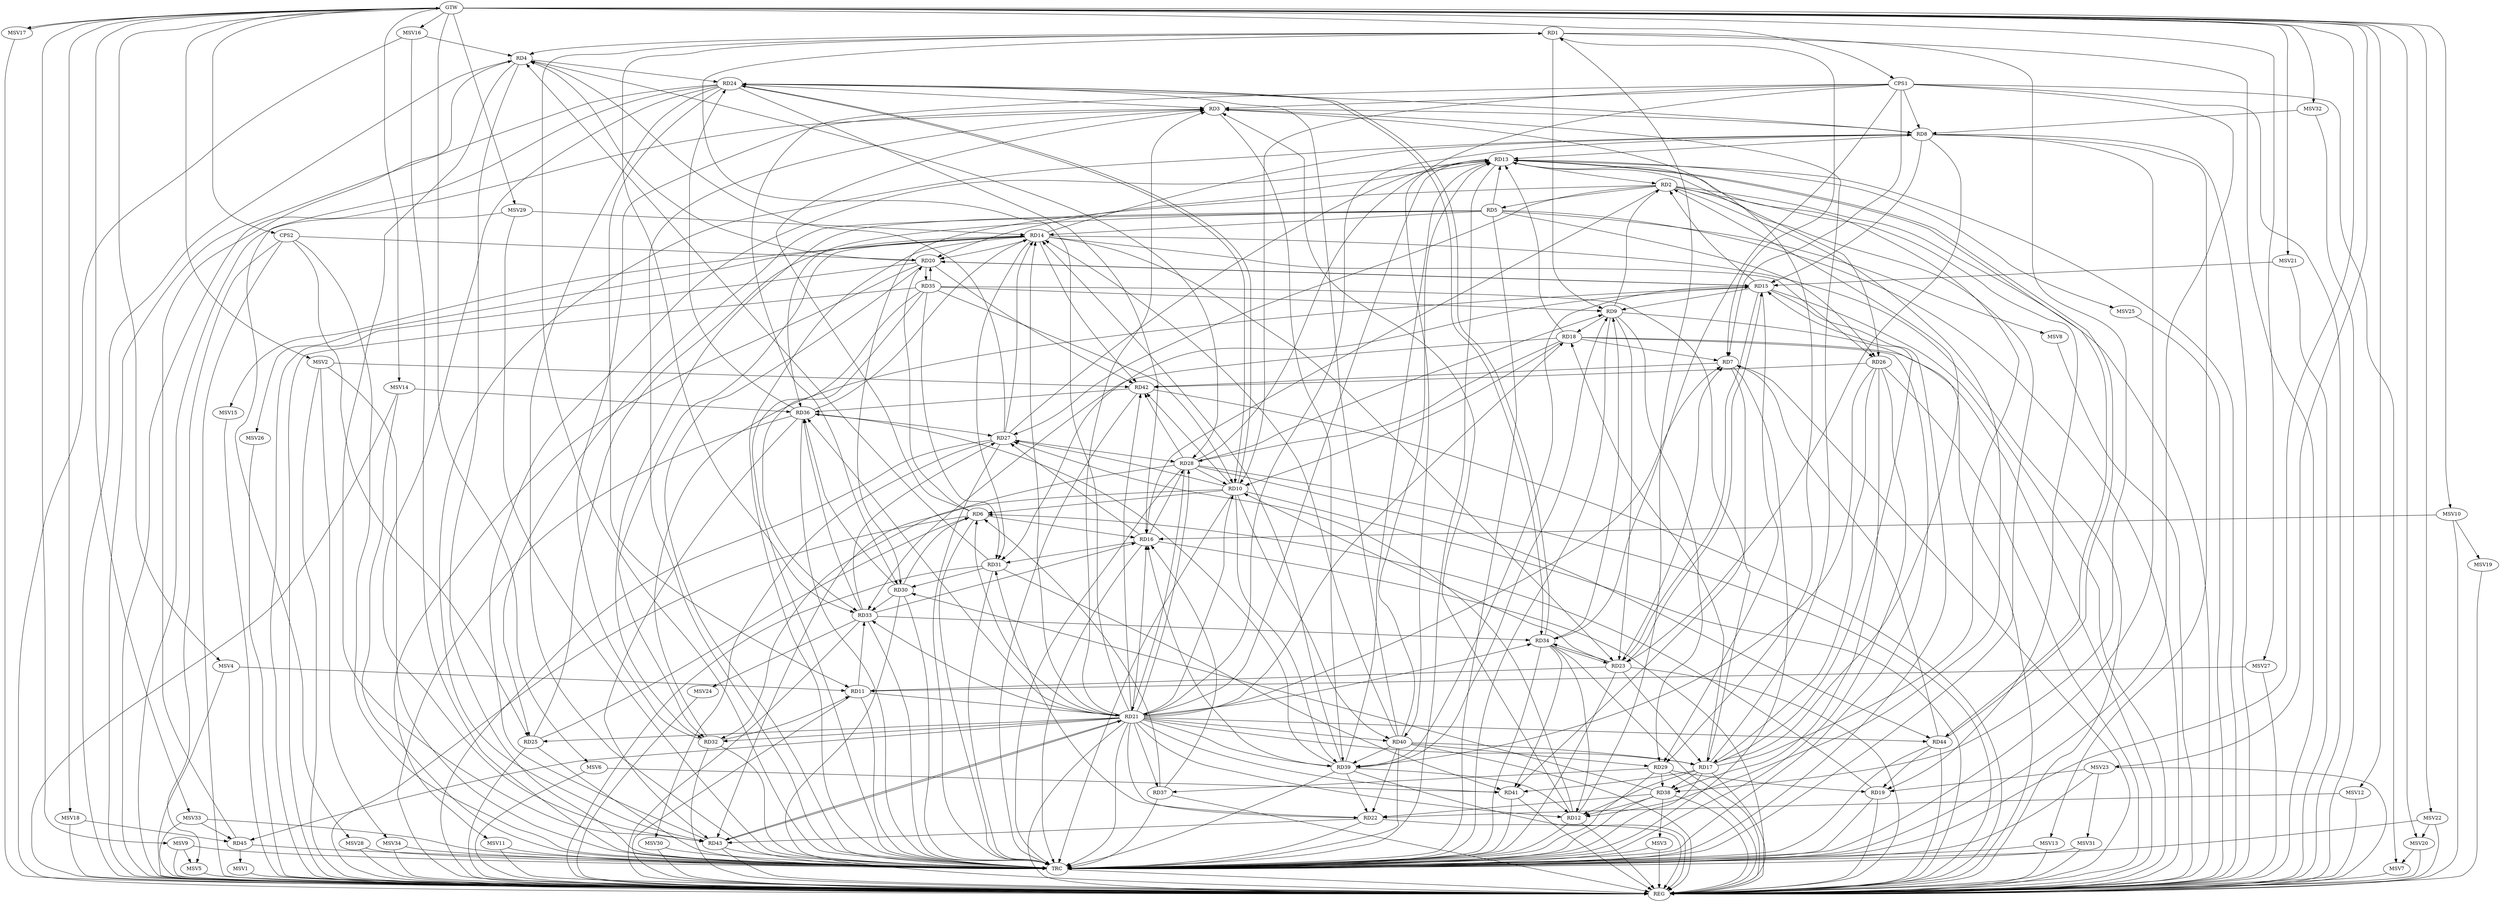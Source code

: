 strict digraph G {
  RD1 [ label="RD1" ];
  RD2 [ label="RD2" ];
  RD3 [ label="RD3" ];
  RD4 [ label="RD4" ];
  RD5 [ label="RD5" ];
  RD6 [ label="RD6" ];
  RD7 [ label="RD7" ];
  RD8 [ label="RD8" ];
  RD9 [ label="RD9" ];
  RD10 [ label="RD10" ];
  RD11 [ label="RD11" ];
  RD12 [ label="RD12" ];
  RD13 [ label="RD13" ];
  RD14 [ label="RD14" ];
  RD15 [ label="RD15" ];
  RD16 [ label="RD16" ];
  RD17 [ label="RD17" ];
  RD18 [ label="RD18" ];
  RD19 [ label="RD19" ];
  RD20 [ label="RD20" ];
  RD21 [ label="RD21" ];
  RD22 [ label="RD22" ];
  RD23 [ label="RD23" ];
  RD24 [ label="RD24" ];
  RD25 [ label="RD25" ];
  RD26 [ label="RD26" ];
  RD27 [ label="RD27" ];
  RD28 [ label="RD28" ];
  RD29 [ label="RD29" ];
  RD30 [ label="RD30" ];
  RD31 [ label="RD31" ];
  RD32 [ label="RD32" ];
  RD33 [ label="RD33" ];
  RD34 [ label="RD34" ];
  RD35 [ label="RD35" ];
  RD36 [ label="RD36" ];
  RD37 [ label="RD37" ];
  RD38 [ label="RD38" ];
  RD39 [ label="RD39" ];
  RD40 [ label="RD40" ];
  RD41 [ label="RD41" ];
  RD42 [ label="RD42" ];
  RD43 [ label="RD43" ];
  RD44 [ label="RD44" ];
  RD45 [ label="RD45" ];
  CPS1 [ label="CPS1" ];
  CPS2 [ label="CPS2" ];
  GTW [ label="GTW" ];
  REG [ label="REG" ];
  TRC [ label="TRC" ];
  MSV1 [ label="MSV1" ];
  MSV2 [ label="MSV2" ];
  MSV3 [ label="MSV3" ];
  MSV4 [ label="MSV4" ];
  MSV5 [ label="MSV5" ];
  MSV6 [ label="MSV6" ];
  MSV7 [ label="MSV7" ];
  MSV8 [ label="MSV8" ];
  MSV9 [ label="MSV9" ];
  MSV10 [ label="MSV10" ];
  MSV11 [ label="MSV11" ];
  MSV12 [ label="MSV12" ];
  MSV13 [ label="MSV13" ];
  MSV14 [ label="MSV14" ];
  MSV15 [ label="MSV15" ];
  MSV16 [ label="MSV16" ];
  MSV17 [ label="MSV17" ];
  MSV18 [ label="MSV18" ];
  MSV19 [ label="MSV19" ];
  MSV20 [ label="MSV20" ];
  MSV21 [ label="MSV21" ];
  MSV22 [ label="MSV22" ];
  MSV23 [ label="MSV23" ];
  MSV24 [ label="MSV24" ];
  MSV25 [ label="MSV25" ];
  MSV26 [ label="MSV26" ];
  MSV27 [ label="MSV27" ];
  MSV28 [ label="MSV28" ];
  MSV29 [ label="MSV29" ];
  MSV30 [ label="MSV30" ];
  MSV31 [ label="MSV31" ];
  MSV32 [ label="MSV32" ];
  MSV33 [ label="MSV33" ];
  MSV34 [ label="MSV34" ];
  RD1 -> RD4;
  RD1 -> RD7;
  RD1 -> RD9;
  RD12 -> RD1;
  RD1 -> RD33;
  RD1 -> RD38;
  RD2 -> RD5;
  RD9 -> RD2;
  RD2 -> RD12;
  RD13 -> RD2;
  RD15 -> RD2;
  RD2 -> RD16;
  RD17 -> RD2;
  RD2 -> RD19;
  RD2 -> RD27;
  RD2 -> RD30;
  RD6 -> RD3;
  RD3 -> RD8;
  RD12 -> RD3;
  RD17 -> RD3;
  RD21 -> RD3;
  RD24 -> RD3;
  RD3 -> RD29;
  RD32 -> RD3;
  RD3 -> RD39;
  RD20 -> RD4;
  RD4 -> RD24;
  RD27 -> RD4;
  RD4 -> RD28;
  RD31 -> RD4;
  RD4 -> RD43;
  RD45 -> RD4;
  RD5 -> RD13;
  RD5 -> RD14;
  RD5 -> RD25;
  RD5 -> RD26;
  RD5 -> RD32;
  RD5 -> RD36;
  RD10 -> RD6;
  RD6 -> RD16;
  RD19 -> RD6;
  RD6 -> RD20;
  RD25 -> RD6;
  RD30 -> RD6;
  RD37 -> RD6;
  RD18 -> RD7;
  RD23 -> RD7;
  RD7 -> RD41;
  RD7 -> RD42;
  RD44 -> RD7;
  RD8 -> RD13;
  RD14 -> RD8;
  RD8 -> RD15;
  RD8 -> RD23;
  RD8 -> RD24;
  RD8 -> RD43;
  RD15 -> RD9;
  RD9 -> RD18;
  RD9 -> RD23;
  RD28 -> RD9;
  RD9 -> RD29;
  RD34 -> RD9;
  RD35 -> RD9;
  RD39 -> RD9;
  RD18 -> RD10;
  RD23 -> RD10;
  RD10 -> RD24;
  RD24 -> RD10;
  RD10 -> RD27;
  RD28 -> RD10;
  RD10 -> RD32;
  RD35 -> RD10;
  RD10 -> RD39;
  RD10 -> RD40;
  RD10 -> RD42;
  RD11 -> RD21;
  RD23 -> RD11;
  RD24 -> RD11;
  RD32 -> RD11;
  RD11 -> RD33;
  RD17 -> RD12;
  RD21 -> RD12;
  RD12 -> RD27;
  RD34 -> RD12;
  RD38 -> RD12;
  RD39 -> RD12;
  RD17 -> RD13;
  RD18 -> RD13;
  RD13 -> RD20;
  RD13 -> RD21;
  RD13 -> RD26;
  RD27 -> RD13;
  RD28 -> RD13;
  RD39 -> RD13;
  RD40 -> RD13;
  RD43 -> RD13;
  RD13 -> RD44;
  RD44 -> RD13;
  RD14 -> RD20;
  RD14 -> RD23;
  RD25 -> RD14;
  RD14 -> RD26;
  RD27 -> RD14;
  RD14 -> RD31;
  RD14 -> RD32;
  RD36 -> RD14;
  RD39 -> RD14;
  RD40 -> RD14;
  RD14 -> RD42;
  RD17 -> RD15;
  RD15 -> RD20;
  RD20 -> RD15;
  RD15 -> RD23;
  RD23 -> RD15;
  RD15 -> RD29;
  RD15 -> RD31;
  RD32 -> RD15;
  RD15 -> RD39;
  RD21 -> RD16;
  RD24 -> RD16;
  RD16 -> RD27;
  RD16 -> RD28;
  RD16 -> RD31;
  RD33 -> RD16;
  RD37 -> RD16;
  RD39 -> RD16;
  RD17 -> RD18;
  RD23 -> RD17;
  RD26 -> RD17;
  RD35 -> RD17;
  RD17 -> RD38;
  RD40 -> RD17;
  RD17 -> RD41;
  RD21 -> RD18;
  RD18 -> RD28;
  RD18 -> RD33;
  RD29 -> RD19;
  RD44 -> RD19;
  RD20 -> RD35;
  RD35 -> RD20;
  RD20 -> RD42;
  RD21 -> RD28;
  RD28 -> RD21;
  RD21 -> RD32;
  RD21 -> RD33;
  RD21 -> RD39;
  RD21 -> RD41;
  RD21 -> RD43;
  RD43 -> RD21;
  RD22 -> RD31;
  RD38 -> RD22;
  RD39 -> RD22;
  RD40 -> RD22;
  RD22 -> RD43;
  RD23 -> RD34;
  RD34 -> RD23;
  RD24 -> RD34;
  RD34 -> RD24;
  RD36 -> RD24;
  RD40 -> RD24;
  RD24 -> RD43;
  RD26 -> RD38;
  RD26 -> RD39;
  RD26 -> RD42;
  RD27 -> RD28;
  RD33 -> RD27;
  RD36 -> RD27;
  RD28 -> RD42;
  RD28 -> RD43;
  RD28 -> RD44;
  RD29 -> RD37;
  RD29 -> RD38;
  RD40 -> RD29;
  RD31 -> RD30;
  RD30 -> RD33;
  RD30 -> RD36;
  RD38 -> RD30;
  RD35 -> RD31;
  RD31 -> RD41;
  RD33 -> RD34;
  RD35 -> RD33;
  RD33 -> RD36;
  RD34 -> RD41;
  RD39 -> RD36;
  RD42 -> RD36;
  RD36 -> RD43;
  RD40 -> RD39;
  CPS1 -> RD40;
  CPS1 -> RD10;
  CPS1 -> RD3;
  CPS1 -> RD7;
  CPS1 -> RD34;
  CPS1 -> RD8;
  CPS1 -> RD30;
  CPS2 -> RD20;
  CPS2 -> RD25;
  GTW -> CPS1;
  GTW -> CPS2;
  RD1 -> REG;
  RD2 -> REG;
  RD3 -> REG;
  RD4 -> REG;
  RD5 -> REG;
  RD6 -> REG;
  RD7 -> REG;
  RD8 -> REG;
  RD9 -> REG;
  RD10 -> REG;
  RD11 -> REG;
  RD12 -> REG;
  RD13 -> REG;
  RD14 -> REG;
  RD15 -> REG;
  RD16 -> REG;
  RD17 -> REG;
  RD18 -> REG;
  RD19 -> REG;
  RD20 -> REG;
  RD21 -> REG;
  RD22 -> REG;
  RD23 -> REG;
  RD24 -> REG;
  RD25 -> REG;
  RD26 -> REG;
  RD27 -> REG;
  RD28 -> REG;
  RD29 -> REG;
  RD30 -> REG;
  RD31 -> REG;
  RD32 -> REG;
  RD33 -> REG;
  RD34 -> REG;
  RD35 -> REG;
  RD36 -> REG;
  RD37 -> REG;
  RD38 -> REG;
  RD39 -> REG;
  RD40 -> REG;
  RD41 -> REG;
  RD42 -> REG;
  RD43 -> REG;
  RD44 -> REG;
  CPS1 -> REG;
  CPS2 -> REG;
  RD1 -> TRC;
  RD2 -> TRC;
  RD3 -> TRC;
  RD4 -> TRC;
  RD5 -> TRC;
  RD6 -> TRC;
  RD7 -> TRC;
  RD8 -> TRC;
  RD9 -> TRC;
  RD10 -> TRC;
  RD11 -> TRC;
  RD12 -> TRC;
  RD13 -> TRC;
  RD14 -> TRC;
  RD15 -> TRC;
  RD16 -> TRC;
  RD17 -> TRC;
  RD18 -> TRC;
  RD19 -> TRC;
  RD20 -> TRC;
  RD21 -> TRC;
  RD22 -> TRC;
  RD23 -> TRC;
  RD24 -> TRC;
  RD25 -> TRC;
  RD26 -> TRC;
  RD27 -> TRC;
  RD28 -> TRC;
  RD29 -> TRC;
  RD30 -> TRC;
  RD31 -> TRC;
  RD32 -> TRC;
  RD33 -> TRC;
  RD34 -> TRC;
  RD35 -> TRC;
  RD36 -> TRC;
  RD37 -> TRC;
  RD38 -> TRC;
  RD39 -> TRC;
  RD40 -> TRC;
  RD41 -> TRC;
  RD42 -> TRC;
  RD43 -> TRC;
  RD44 -> TRC;
  RD45 -> TRC;
  CPS1 -> TRC;
  CPS2 -> TRC;
  GTW -> TRC;
  TRC -> REG;
  RD21 -> RD44;
  RD21 -> RD36;
  RD21 -> RD42;
  RD21 -> RD6;
  RD21 -> RD1;
  RD21 -> RD8;
  RD21 -> RD25;
  RD21 -> RD45;
  RD21 -> RD37;
  RD21 -> RD40;
  RD21 -> RD34;
  RD21 -> RD7;
  RD21 -> RD17;
  RD21 -> RD14;
  RD21 -> RD22;
  RD21 -> RD10;
  RD45 -> MSV1;
  MSV1 -> REG;
  MSV2 -> RD42;
  GTW -> MSV2;
  MSV2 -> REG;
  MSV2 -> TRC;
  RD38 -> MSV3;
  MSV3 -> REG;
  MSV3 -> TRC;
  MSV4 -> RD11;
  GTW -> MSV4;
  MSV4 -> REG;
  CPS2 -> MSV5;
  MSV5 -> REG;
  MSV6 -> RD41;
  GTW -> MSV6;
  MSV6 -> REG;
  CPS1 -> MSV7;
  MSV7 -> REG;
  RD5 -> MSV8;
  MSV8 -> REG;
  MSV9 -> MSV5;
  GTW -> MSV9;
  MSV9 -> REG;
  MSV9 -> TRC;
  MSV10 -> RD16;
  GTW -> MSV10;
  MSV10 -> REG;
  RD20 -> MSV11;
  MSV11 -> REG;
  MSV11 -> TRC;
  MSV12 -> RD22;
  GTW -> MSV12;
  MSV12 -> REG;
  RD8 -> MSV13;
  MSV13 -> REG;
  MSV13 -> TRC;
  MSV14 -> RD36;
  GTW -> MSV14;
  MSV14 -> REG;
  MSV14 -> TRC;
  RD14 -> MSV15;
  MSV15 -> REG;
  MSV16 -> RD4;
  GTW -> MSV16;
  MSV16 -> REG;
  MSV16 -> TRC;
  MSV17 -> GTW;
  GTW -> MSV17;
  MSV17 -> REG;
  MSV18 -> RD45;
  GTW -> MSV18;
  MSV18 -> REG;
  MSV10 -> MSV19;
  MSV19 -> REG;
  MSV20 -> MSV7;
  GTW -> MSV20;
  MSV20 -> REG;
  MSV21 -> RD15;
  GTW -> MSV21;
  MSV21 -> REG;
  MSV22 -> MSV20;
  GTW -> MSV22;
  MSV22 -> REG;
  MSV22 -> TRC;
  MSV23 -> RD19;
  GTW -> MSV23;
  MSV23 -> REG;
  MSV23 -> TRC;
  RD33 -> MSV24;
  MSV24 -> REG;
  RD13 -> MSV25;
  MSV25 -> REG;
  RD14 -> MSV26;
  MSV26 -> REG;
  MSV27 -> RD11;
  GTW -> MSV27;
  MSV27 -> REG;
  RD24 -> MSV28;
  MSV28 -> REG;
  MSV28 -> TRC;
  MSV29 -> RD14;
  GTW -> MSV29;
  MSV29 -> REG;
  MSV29 -> TRC;
  RD27 -> MSV30;
  MSV30 -> REG;
  MSV30 -> TRC;
  MSV23 -> MSV31;
  MSV31 -> REG;
  MSV31 -> TRC;
  MSV32 -> RD8;
  GTW -> MSV32;
  MSV32 -> REG;
  MSV33 -> RD45;
  GTW -> MSV33;
  MSV33 -> REG;
  MSV33 -> TRC;
  MSV2 -> MSV34;
  MSV34 -> REG;
  MSV34 -> TRC;
}
